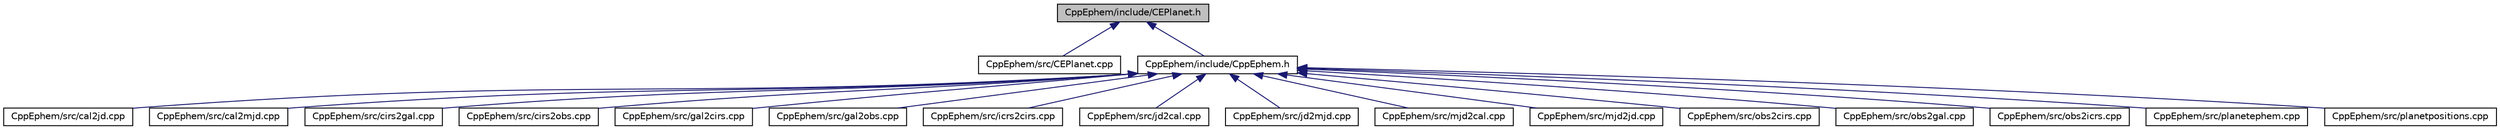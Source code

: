 digraph "CppEphem/include/CEPlanet.h"
{
  edge [fontname="Helvetica",fontsize="10",labelfontname="Helvetica",labelfontsize="10"];
  node [fontname="Helvetica",fontsize="10",shape=record];
  Node13 [label="CppEphem/include/CEPlanet.h",height=0.2,width=0.4,color="black", fillcolor="grey75", style="filled", fontcolor="black"];
  Node13 -> Node14 [dir="back",color="midnightblue",fontsize="10",style="solid",fontname="Helvetica"];
  Node14 [label="CppEphem/src/CEPlanet.cpp",height=0.2,width=0.4,color="black", fillcolor="white", style="filled",URL="$CEPlanet_8cpp.html"];
  Node13 -> Node15 [dir="back",color="midnightblue",fontsize="10",style="solid",fontname="Helvetica"];
  Node15 [label="CppEphem/include/CppEphem.h",height=0.2,width=0.4,color="black", fillcolor="white", style="filled",URL="$CppEphem_8h.html"];
  Node15 -> Node16 [dir="back",color="midnightblue",fontsize="10",style="solid",fontname="Helvetica"];
  Node16 [label="CppEphem/src/cal2jd.cpp",height=0.2,width=0.4,color="black", fillcolor="white", style="filled",URL="$cal2jd_8cpp.html"];
  Node15 -> Node17 [dir="back",color="midnightblue",fontsize="10",style="solid",fontname="Helvetica"];
  Node17 [label="CppEphem/src/cal2mjd.cpp",height=0.2,width=0.4,color="black", fillcolor="white", style="filled",URL="$cal2mjd_8cpp.html"];
  Node15 -> Node18 [dir="back",color="midnightblue",fontsize="10",style="solid",fontname="Helvetica"];
  Node18 [label="CppEphem/src/cirs2gal.cpp",height=0.2,width=0.4,color="black", fillcolor="white", style="filled",URL="$cirs2gal_8cpp.html"];
  Node15 -> Node19 [dir="back",color="midnightblue",fontsize="10",style="solid",fontname="Helvetica"];
  Node19 [label="CppEphem/src/cirs2obs.cpp",height=0.2,width=0.4,color="black", fillcolor="white", style="filled",URL="$cirs2obs_8cpp.html"];
  Node15 -> Node20 [dir="back",color="midnightblue",fontsize="10",style="solid",fontname="Helvetica"];
  Node20 [label="CppEphem/src/gal2cirs.cpp",height=0.2,width=0.4,color="black", fillcolor="white", style="filled",URL="$gal2cirs_8cpp.html"];
  Node15 -> Node21 [dir="back",color="midnightblue",fontsize="10",style="solid",fontname="Helvetica"];
  Node21 [label="CppEphem/src/gal2obs.cpp",height=0.2,width=0.4,color="black", fillcolor="white", style="filled",URL="$gal2obs_8cpp.html"];
  Node15 -> Node22 [dir="back",color="midnightblue",fontsize="10",style="solid",fontname="Helvetica"];
  Node22 [label="CppEphem/src/icrs2cirs.cpp",height=0.2,width=0.4,color="black", fillcolor="white", style="filled",URL="$icrs2cirs_8cpp.html",tooltip="Executable for converting from ICRS to CIRS coordinates. "];
  Node15 -> Node23 [dir="back",color="midnightblue",fontsize="10",style="solid",fontname="Helvetica"];
  Node23 [label="CppEphem/src/jd2cal.cpp",height=0.2,width=0.4,color="black", fillcolor="white", style="filled",URL="$jd2cal_8cpp.html"];
  Node15 -> Node24 [dir="back",color="midnightblue",fontsize="10",style="solid",fontname="Helvetica"];
  Node24 [label="CppEphem/src/jd2mjd.cpp",height=0.2,width=0.4,color="black", fillcolor="white", style="filled",URL="$jd2mjd_8cpp.html"];
  Node15 -> Node25 [dir="back",color="midnightblue",fontsize="10",style="solid",fontname="Helvetica"];
  Node25 [label="CppEphem/src/mjd2cal.cpp",height=0.2,width=0.4,color="black", fillcolor="white", style="filled",URL="$mjd2cal_8cpp.html"];
  Node15 -> Node26 [dir="back",color="midnightblue",fontsize="10",style="solid",fontname="Helvetica"];
  Node26 [label="CppEphem/src/mjd2jd.cpp",height=0.2,width=0.4,color="black", fillcolor="white", style="filled",URL="$mjd2jd_8cpp.html"];
  Node15 -> Node27 [dir="back",color="midnightblue",fontsize="10",style="solid",fontname="Helvetica"];
  Node27 [label="CppEphem/src/obs2cirs.cpp",height=0.2,width=0.4,color="black", fillcolor="white", style="filled",URL="$obs2cirs_8cpp.html"];
  Node15 -> Node28 [dir="back",color="midnightblue",fontsize="10",style="solid",fontname="Helvetica"];
  Node28 [label="CppEphem/src/obs2gal.cpp",height=0.2,width=0.4,color="black", fillcolor="white", style="filled",URL="$obs2gal_8cpp.html"];
  Node15 -> Node29 [dir="back",color="midnightblue",fontsize="10",style="solid",fontname="Helvetica"];
  Node29 [label="CppEphem/src/obs2icrs.cpp",height=0.2,width=0.4,color="black", fillcolor="white", style="filled",URL="$obs2icrs_8cpp.html"];
  Node15 -> Node30 [dir="back",color="midnightblue",fontsize="10",style="solid",fontname="Helvetica"];
  Node30 [label="CppEphem/src/planetephem.cpp",height=0.2,width=0.4,color="black", fillcolor="white", style="filled",URL="$planetephem_8cpp.html"];
  Node15 -> Node31 [dir="back",color="midnightblue",fontsize="10",style="solid",fontname="Helvetica"];
  Node31 [label="CppEphem/src/planetpositions.cpp",height=0.2,width=0.4,color="black", fillcolor="white", style="filled",URL="$planetpositions_8cpp.html",tooltip="This script allows viewing the current coordinates of a given solar system planet for dates within 30..."];
}
